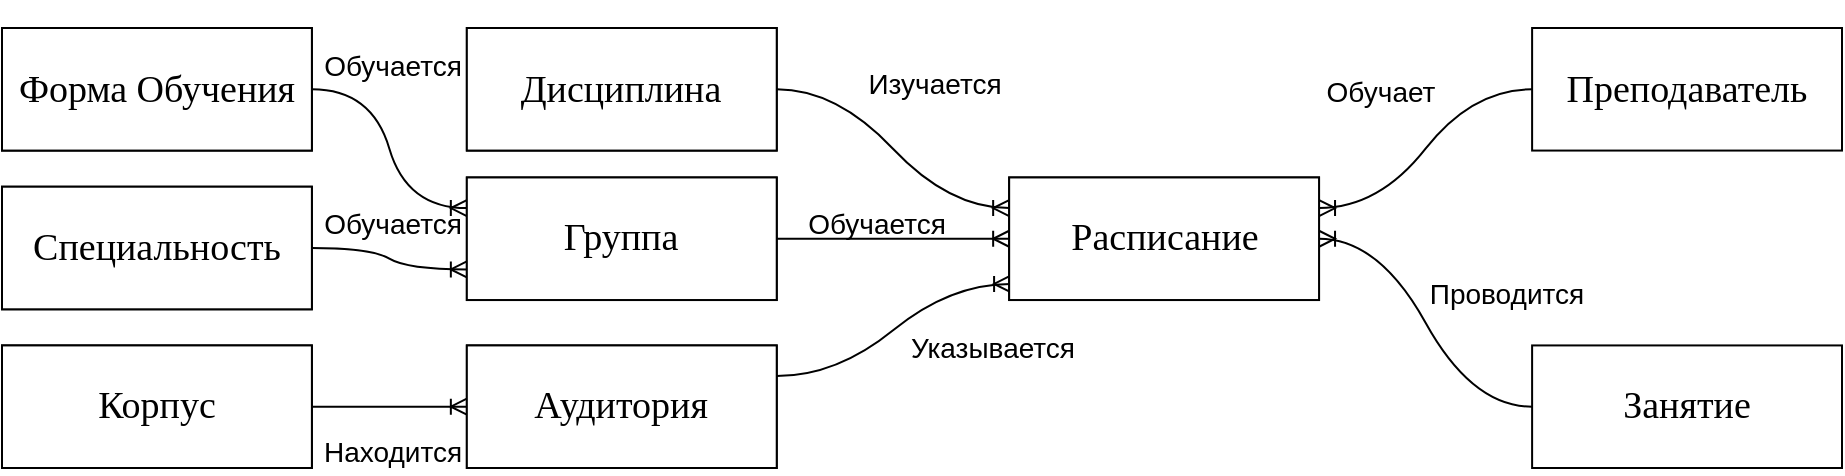 <mxfile version="14.7.1" type="github">
  <diagram id="JyvLU5M2xYzgILfTYydu" name="Page-1">
    <mxGraphModel dx="1865" dy="500" grid="1" gridSize="10" guides="1" tooltips="1" connect="1" arrows="1" fold="1" page="1" pageScale="1" pageWidth="827" pageHeight="1169" math="0" shadow="0">
      <root>
        <mxCell id="0" />
        <mxCell id="1" parent="0" />
        <mxCell id="MJmwMXqnPlt5L-_PLCcP-39" value="" style="group;fontSize=12;" vertex="1" connectable="0" parent="1">
          <mxGeometry x="-120" y="80" width="920" height="220" as="geometry" />
        </mxCell>
        <mxCell id="MJmwMXqnPlt5L-_PLCcP-2" value="&lt;h2 style=&quot;font-size: 22px&quot;&gt;&lt;span style=&quot;font-weight: normal&quot;&gt;Группа&lt;/span&gt;&lt;/h2&gt;" style="rounded=0;whiteSpace=wrap;html=1;fontFamily=Times New Roman;fontSize=22;fontStyle=0" vertex="1" parent="MJmwMXqnPlt5L-_PLCcP-39">
          <mxGeometry x="232.421" y="74.729" width="154.947" height="61.283" as="geometry" />
        </mxCell>
        <mxCell id="MJmwMXqnPlt5L-_PLCcP-3" value="Дисциплина" style="rounded=0;whiteSpace=wrap;html=1;fontFamily=Times New Roman;fontSize=22;fontStyle=0" vertex="1" parent="MJmwMXqnPlt5L-_PLCcP-39">
          <mxGeometry x="232.421" width="154.947" height="61.283" as="geometry" />
        </mxCell>
        <mxCell id="MJmwMXqnPlt5L-_PLCcP-4" value="Расписание" style="rounded=0;whiteSpace=wrap;html=1;fontFamily=Times New Roman;fontSize=22;fontStyle=0" vertex="1" parent="MJmwMXqnPlt5L-_PLCcP-39">
          <mxGeometry x="503.579" y="74.729" width="154.947" height="61.283" as="geometry" />
        </mxCell>
        <mxCell id="MJmwMXqnPlt5L-_PLCcP-5" value="Аудитория" style="rounded=0;whiteSpace=wrap;html=1;fontFamily=Times New Roman;fontSize=22;fontStyle=0" vertex="1" parent="MJmwMXqnPlt5L-_PLCcP-39">
          <mxGeometry x="232.421" y="158.717" width="154.947" height="61.283" as="geometry" />
        </mxCell>
        <mxCell id="MJmwMXqnPlt5L-_PLCcP-6" style="edgeStyle=entityRelationEdgeStyle;fontSize=12;html=1;endArrow=ERoneToMany;shadow=0;curved=1;sketch=0;noJump=0;bendable=0;" edge="1" parent="MJmwMXqnPlt5L-_PLCcP-39" source="MJmwMXqnPlt5L-_PLCcP-7" target="MJmwMXqnPlt5L-_PLCcP-5">
          <mxGeometry relative="1" as="geometry" />
        </mxCell>
        <mxCell id="MJmwMXqnPlt5L-_PLCcP-7" value="Корпус" style="rounded=0;whiteSpace=wrap;html=1;fontFamily=Times New Roman;fontSize=22;fontStyle=0" vertex="1" parent="MJmwMXqnPlt5L-_PLCcP-39">
          <mxGeometry y="158.717" width="154.947" height="61.283" as="geometry" />
        </mxCell>
        <mxCell id="MJmwMXqnPlt5L-_PLCcP-8" style="edgeStyle=entityRelationEdgeStyle;fontSize=12;html=1;endArrow=ERoneToMany;shadow=0;curved=1;sketch=0;noJump=0;bendable=0;" edge="1" parent="MJmwMXqnPlt5L-_PLCcP-39" source="MJmwMXqnPlt5L-_PLCcP-9" target="MJmwMXqnPlt5L-_PLCcP-4">
          <mxGeometry relative="1" as="geometry" />
        </mxCell>
        <mxCell id="MJmwMXqnPlt5L-_PLCcP-10" style="edgeStyle=entityRelationEdgeStyle;fontSize=12;html=1;endArrow=ERoneToMany;shadow=0;curved=1;sketch=0;noJump=0;bendable=0;entryX=1;entryY=0.25;entryDx=0;entryDy=0;" edge="1" parent="MJmwMXqnPlt5L-_PLCcP-39" source="MJmwMXqnPlt5L-_PLCcP-11" target="MJmwMXqnPlt5L-_PLCcP-4">
          <mxGeometry relative="1" as="geometry" />
        </mxCell>
        <mxCell id="MJmwMXqnPlt5L-_PLCcP-12" value="" style="edgeStyle=entityRelationEdgeStyle;fontSize=12;html=1;endArrow=ERoneToMany;exitX=1;exitY=0.5;exitDx=0;exitDy=0;entryX=0;entryY=0.5;entryDx=0;entryDy=0;" edge="1" parent="MJmwMXqnPlt5L-_PLCcP-39" source="MJmwMXqnPlt5L-_PLCcP-2" target="MJmwMXqnPlt5L-_PLCcP-4">
          <mxGeometry width="100" height="100" relative="1" as="geometry">
            <mxPoint x="542.316" y="70.541" as="sourcePoint" />
            <mxPoint x="639.158" y="-17.635" as="targetPoint" />
          </mxGeometry>
        </mxCell>
        <mxCell id="MJmwMXqnPlt5L-_PLCcP-13" value="" style="edgeStyle=entityRelationEdgeStyle;fontSize=12;html=1;endArrow=ERoneToMany;entryX=0;entryY=0.25;entryDx=0;entryDy=0;exitX=1;exitY=0.5;exitDx=0;exitDy=0;curved=1;" edge="1" parent="MJmwMXqnPlt5L-_PLCcP-39" source="MJmwMXqnPlt5L-_PLCcP-3" target="MJmwMXqnPlt5L-_PLCcP-4">
          <mxGeometry width="100" height="100" relative="1" as="geometry">
            <mxPoint x="387.368" y="-70.541" as="sourcePoint" />
            <mxPoint x="658.526" y="-26.453" as="targetPoint" />
          </mxGeometry>
        </mxCell>
        <mxCell id="MJmwMXqnPlt5L-_PLCcP-14" value="" style="edgeStyle=entityRelationEdgeStyle;fontSize=12;html=1;endArrow=ERoneToMany;exitX=1;exitY=0.25;exitDx=0;exitDy=0;entryX=0.003;entryY=0.869;entryDx=0;entryDy=0;entryPerimeter=0;curved=1;" edge="1" parent="MJmwMXqnPlt5L-_PLCcP-39" source="MJmwMXqnPlt5L-_PLCcP-5" target="MJmwMXqnPlt5L-_PLCcP-4">
          <mxGeometry width="100" height="100" relative="1" as="geometry">
            <mxPoint x="397.053" y="167.535" as="sourcePoint" />
            <mxPoint x="513.263" y="167.535" as="targetPoint" />
          </mxGeometry>
        </mxCell>
        <mxCell id="MJmwMXqnPlt5L-_PLCcP-15" value="Находится" style="text;html=1;align=center;verticalAlign=middle;resizable=0;points=[];autosize=1;strokeColor=none;fontSize=14;" vertex="1" parent="MJmwMXqnPlt5L-_PLCcP-39">
          <mxGeometry x="154.947" y="202.365" width="80" height="20" as="geometry" />
        </mxCell>
        <mxCell id="MJmwMXqnPlt5L-_PLCcP-16" value="Изучается" style="text;html=1;align=center;verticalAlign=middle;resizable=0;points=[];autosize=1;strokeColor=none;fontSize=14;" vertex="1" parent="MJmwMXqnPlt5L-_PLCcP-39">
          <mxGeometry x="426.105" y="17.635" width="80" height="20" as="geometry" />
        </mxCell>
        <mxCell id="MJmwMXqnPlt5L-_PLCcP-17" value="Обучается" style="text;html=1;align=center;verticalAlign=middle;resizable=0;points=[];autosize=1;strokeColor=none;fontSize=14;" vertex="1" parent="MJmwMXqnPlt5L-_PLCcP-39">
          <mxGeometry x="397.053" y="88.176" width="80" height="20" as="geometry" />
        </mxCell>
        <mxCell id="MJmwMXqnPlt5L-_PLCcP-18" value="Указывается" style="text;html=1;align=center;verticalAlign=middle;resizable=0;points=[];autosize=1;strokeColor=none;fontSize=14;" vertex="1" parent="MJmwMXqnPlt5L-_PLCcP-39">
          <mxGeometry x="445.474" y="149.9" width="100" height="20" as="geometry" />
        </mxCell>
        <mxCell id="MJmwMXqnPlt5L-_PLCcP-19" value="Обучает" style="text;html=1;align=center;verticalAlign=middle;resizable=0;points=[];autosize=1;strokeColor=none;fontSize=14;" vertex="1" parent="MJmwMXqnPlt5L-_PLCcP-39">
          <mxGeometry x="653.684" y="21.824" width="70" height="20" as="geometry" />
        </mxCell>
        <mxCell id="MJmwMXqnPlt5L-_PLCcP-20" value="Проводится" style="text;html=1;align=center;verticalAlign=middle;resizable=0;points=[];autosize=1;strokeColor=none;fontSize=14;" vertex="1" parent="MJmwMXqnPlt5L-_PLCcP-39">
          <mxGeometry x="706.947" y="123.447" width="90" height="20" as="geometry" />
        </mxCell>
        <mxCell id="MJmwMXqnPlt5L-_PLCcP-21" value="&lt;h2 style=&quot;font-size: 22px&quot;&gt;&lt;span style=&quot;font-weight: normal&quot;&gt;Специальность&lt;/span&gt;&lt;/h2&gt;" style="rounded=0;whiteSpace=wrap;html=1;fontFamily=Times New Roman;fontSize=22;fontStyle=0" vertex="1" parent="MJmwMXqnPlt5L-_PLCcP-39">
          <mxGeometry y="79.359" width="154.947" height="61.283" as="geometry" />
        </mxCell>
        <mxCell id="MJmwMXqnPlt5L-_PLCcP-22" value="&lt;h2 style=&quot;font-size: 22px&quot;&gt;&lt;span style=&quot;font-weight: normal&quot;&gt;Форма Обучения&lt;/span&gt;&lt;/h2&gt;" style="rounded=0;whiteSpace=wrap;html=1;fontFamily=Times New Roman;fontSize=22;fontStyle=0" vertex="1" parent="MJmwMXqnPlt5L-_PLCcP-39">
          <mxGeometry width="154.947" height="61.283" as="geometry" />
        </mxCell>
        <mxCell id="MJmwMXqnPlt5L-_PLCcP-24" value="" style="edgeStyle=entityRelationEdgeStyle;fontSize=12;html=1;endArrow=ERoneToMany;curved=1;entryX=0;entryY=0.25;entryDx=0;entryDy=0;exitX=1;exitY=0.5;exitDx=0;exitDy=0;" edge="1" parent="MJmwMXqnPlt5L-_PLCcP-39" source="MJmwMXqnPlt5L-_PLCcP-22" target="MJmwMXqnPlt5L-_PLCcP-2">
          <mxGeometry width="100" height="100" relative="1" as="geometry">
            <mxPoint x="174.316" y="-35.271" as="sourcePoint" />
            <mxPoint x="231.453" y="88.176" as="targetPoint" />
          </mxGeometry>
        </mxCell>
        <mxCell id="MJmwMXqnPlt5L-_PLCcP-28" value="" style="edgeStyle=entityRelationEdgeStyle;fontSize=12;html=1;endArrow=ERoneToMany;curved=1;entryX=0;entryY=0.75;entryDx=0;entryDy=0;exitX=1;exitY=0.5;exitDx=0;exitDy=0;" edge="1" parent="MJmwMXqnPlt5L-_PLCcP-39" source="MJmwMXqnPlt5L-_PLCcP-21" target="MJmwMXqnPlt5L-_PLCcP-2">
          <mxGeometry width="100" height="100" relative="1" as="geometry">
            <mxPoint x="174.316" y="74.729" as="sourcePoint" />
            <mxPoint x="242.105" y="98.868" as="targetPoint" />
          </mxGeometry>
        </mxCell>
        <mxCell id="MJmwMXqnPlt5L-_PLCcP-29" value="Обучается" style="text;html=1;align=center;verticalAlign=middle;resizable=0;points=[];autosize=1;strokeColor=none;fontSize=14;" vertex="1" parent="MJmwMXqnPlt5L-_PLCcP-39">
          <mxGeometry x="154.947" y="8.818" width="80" height="20" as="geometry" />
        </mxCell>
        <mxCell id="MJmwMXqnPlt5L-_PLCcP-30" value="Обучается" style="text;html=1;align=center;verticalAlign=middle;resizable=0;points=[];autosize=1;strokeColor=none;fontSize=14;" vertex="1" parent="MJmwMXqnPlt5L-_PLCcP-39">
          <mxGeometry x="154.947" y="88.176" width="80" height="20" as="geometry" />
        </mxCell>
        <mxCell id="MJmwMXqnPlt5L-_PLCcP-38" value="" style="group" vertex="1" connectable="0" parent="MJmwMXqnPlt5L-_PLCcP-39">
          <mxGeometry width="920" height="220" as="geometry" />
        </mxCell>
        <mxCell id="MJmwMXqnPlt5L-_PLCcP-9" value="Занятие" style="rounded=0;whiteSpace=wrap;html=1;fontFamily=Times New Roman;fontSize=19;fontStyle=0" vertex="1" parent="MJmwMXqnPlt5L-_PLCcP-38">
          <mxGeometry x="765.053" y="158.717" width="154.947" height="61.283" as="geometry" />
        </mxCell>
        <mxCell id="MJmwMXqnPlt5L-_PLCcP-11" value="Преподаватель" style="rounded=0;whiteSpace=wrap;html=1;fontFamily=Times New Roman;fontSize=19;fontStyle=0" vertex="1" parent="MJmwMXqnPlt5L-_PLCcP-38">
          <mxGeometry x="765.053" width="154.947" height="61.283" as="geometry" />
        </mxCell>
        <mxCell id="MJmwMXqnPlt5L-_PLCcP-31" value="&lt;h2 style=&quot;font-size: 19px;&quot;&gt;&lt;span style=&quot;font-weight: normal; font-size: 19px;&quot;&gt;Форма Обучения&lt;/span&gt;&lt;/h2&gt;" style="rounded=0;whiteSpace=wrap;html=1;fontFamily=Times New Roman;fontSize=19;fontStyle=0" vertex="1" parent="MJmwMXqnPlt5L-_PLCcP-38">
          <mxGeometry width="154.947" height="61.283" as="geometry" />
        </mxCell>
        <mxCell id="MJmwMXqnPlt5L-_PLCcP-32" value="&lt;h2 style=&quot;font-size: 19px;&quot;&gt;&lt;span style=&quot;font-weight: normal; font-size: 19px;&quot;&gt;Специальность&lt;/span&gt;&lt;/h2&gt;" style="rounded=0;whiteSpace=wrap;html=1;fontFamily=Times New Roman;fontSize=19;fontStyle=0" vertex="1" parent="MJmwMXqnPlt5L-_PLCcP-38">
          <mxGeometry y="79.359" width="154.947" height="61.283" as="geometry" />
        </mxCell>
        <mxCell id="MJmwMXqnPlt5L-_PLCcP-33" value="Корпус" style="rounded=0;whiteSpace=wrap;html=1;fontFamily=Times New Roman;fontSize=19;fontStyle=0" vertex="1" parent="MJmwMXqnPlt5L-_PLCcP-38">
          <mxGeometry y="158.717" width="154.947" height="61.283" as="geometry" />
        </mxCell>
        <mxCell id="MJmwMXqnPlt5L-_PLCcP-34" value="Аудитория" style="rounded=0;whiteSpace=wrap;html=1;fontFamily=Times New Roman;fontSize=19;fontStyle=0" vertex="1" parent="MJmwMXqnPlt5L-_PLCcP-38">
          <mxGeometry x="232.421" y="158.717" width="154.947" height="61.283" as="geometry" />
        </mxCell>
        <mxCell id="MJmwMXqnPlt5L-_PLCcP-35" value="&lt;h2 style=&quot;font-size: 19px;&quot;&gt;&lt;span style=&quot;font-weight: normal; font-size: 19px;&quot;&gt;Группа&lt;/span&gt;&lt;/h2&gt;" style="rounded=0;whiteSpace=wrap;html=1;fontFamily=Times New Roman;fontSize=19;fontStyle=0" vertex="1" parent="MJmwMXqnPlt5L-_PLCcP-38">
          <mxGeometry x="232.421" y="74.729" width="154.947" height="61.283" as="geometry" />
        </mxCell>
        <mxCell id="MJmwMXqnPlt5L-_PLCcP-36" value="Дисциплина" style="rounded=0;whiteSpace=wrap;html=1;fontFamily=Times New Roman;fontSize=19;fontStyle=0" vertex="1" parent="MJmwMXqnPlt5L-_PLCcP-38">
          <mxGeometry x="232.421" width="154.947" height="61.283" as="geometry" />
        </mxCell>
        <mxCell id="MJmwMXqnPlt5L-_PLCcP-37" value="Расписание" style="rounded=0;whiteSpace=wrap;html=1;fontFamily=Times New Roman;fontSize=19;fontStyle=0" vertex="1" parent="MJmwMXqnPlt5L-_PLCcP-38">
          <mxGeometry x="503.579" y="74.729" width="154.947" height="61.283" as="geometry" />
        </mxCell>
      </root>
    </mxGraphModel>
  </diagram>
</mxfile>
